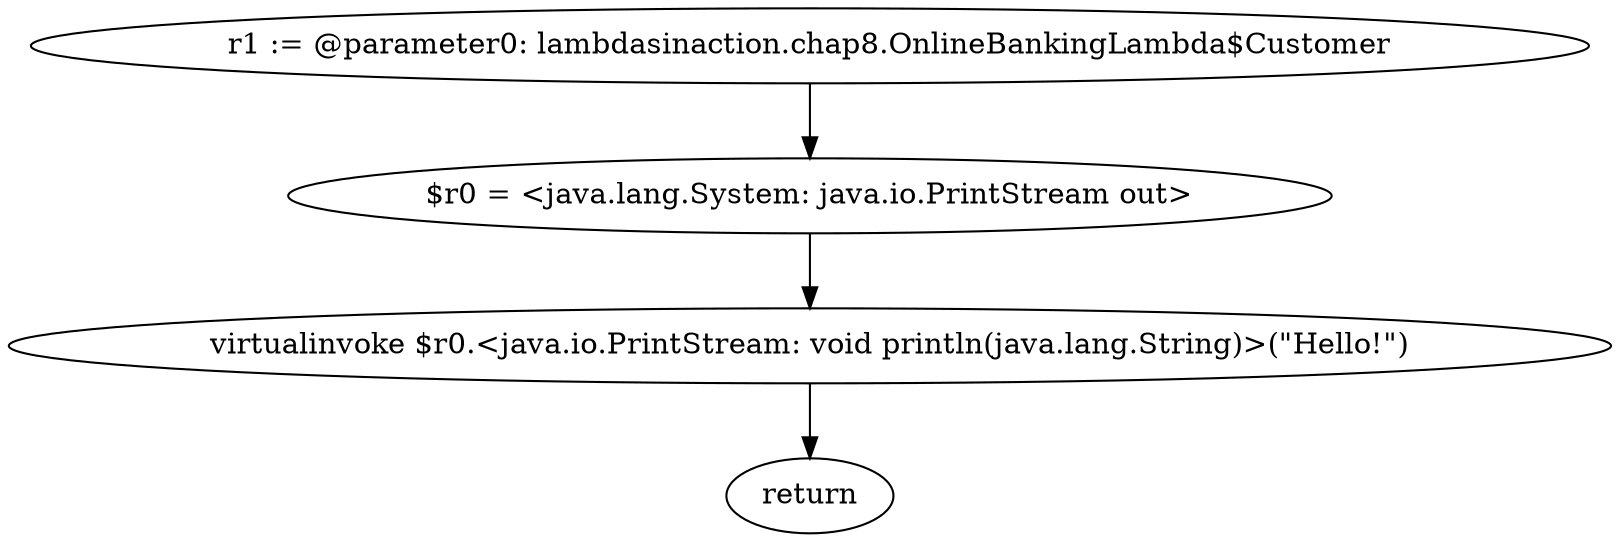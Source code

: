 digraph "unitGraph" {
    "r1 := @parameter0: lambdasinaction.chap8.OnlineBankingLambda$Customer"
    "$r0 = <java.lang.System: java.io.PrintStream out>"
    "virtualinvoke $r0.<java.io.PrintStream: void println(java.lang.String)>(\"Hello!\")"
    "return"
    "r1 := @parameter0: lambdasinaction.chap8.OnlineBankingLambda$Customer"->"$r0 = <java.lang.System: java.io.PrintStream out>";
    "$r0 = <java.lang.System: java.io.PrintStream out>"->"virtualinvoke $r0.<java.io.PrintStream: void println(java.lang.String)>(\"Hello!\")";
    "virtualinvoke $r0.<java.io.PrintStream: void println(java.lang.String)>(\"Hello!\")"->"return";
}
